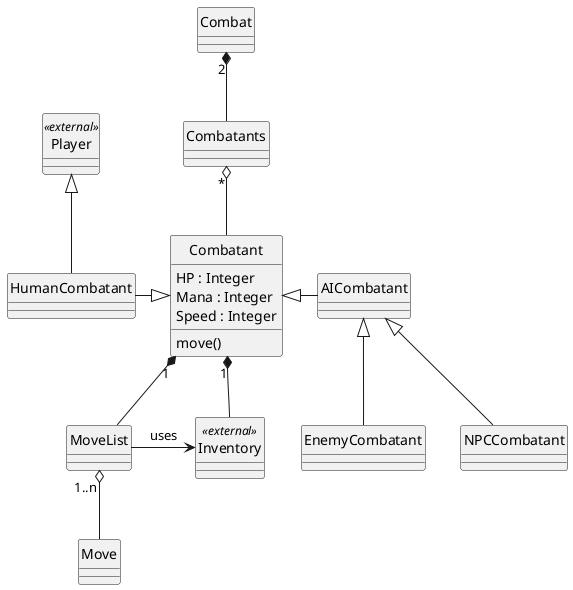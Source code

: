 @startuml
hide circle

class Combat
Combat "2" *-down- Combatants

class Combatants
Combatants "*" o-down- Combatant

class Combatant {
	HP : Integer
	Mana : Integer
	Speed : Integer
	move()
}
Combatant "1" *-down- Inventory
Combatant "1" *-down- MoveList

class HumanCombatant
HumanCombatant -right-|> Combatant
HumanCombatant -up-|> Player

class Player <<external>>

class AICombatant
AICombatant -left-|> Combatant

class EnemyCombatant
EnemyCombatant -up-|> AICombatant

class NPCCombatant
NPCCombatant -up-|> AICombatant

class Inventory <<external>>

class MoveList
MoveList "1..n" o-down- Move
MoveList -right-> Inventory : uses

class Move

@enduml
